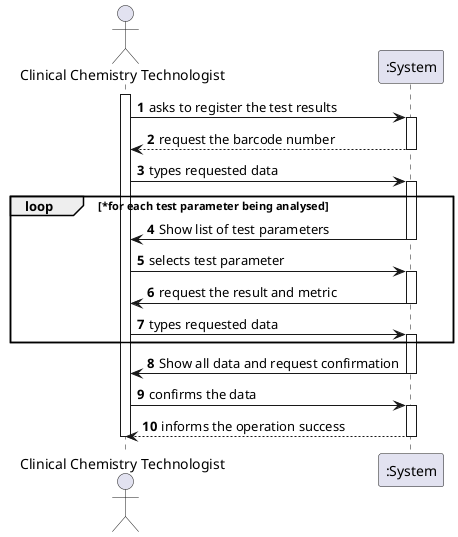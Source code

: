 @startuml
autonumber
actor "Clinical Chemistry Technologist" as CCT

activate CCT
CCT -> ":System" : asks to register the test results
activate ":System"
":System" --> CCT : request the barcode number
deactivate ":System"
CCT -> ":System" : types requested data
activate ":System"
loop *for each test parameter being analysed
":System" -> CCT : Show list of test parameters
deactivate ":System"
CCT -> ":System" : selects test parameter
activate ":System"
":System" -> CCT : request the result and metric
deactivate ":System"
CCT -> ":System" : types requested data
activate ":System"
end
":System" -> CCT : Show all data and request confirmation
deactivate ":System"
CCT -> ":System" : confirms the data
activate ":System"
":System" --> CCT : informs the operation success
deactivate ":System"


deactivate CCT

@enduml